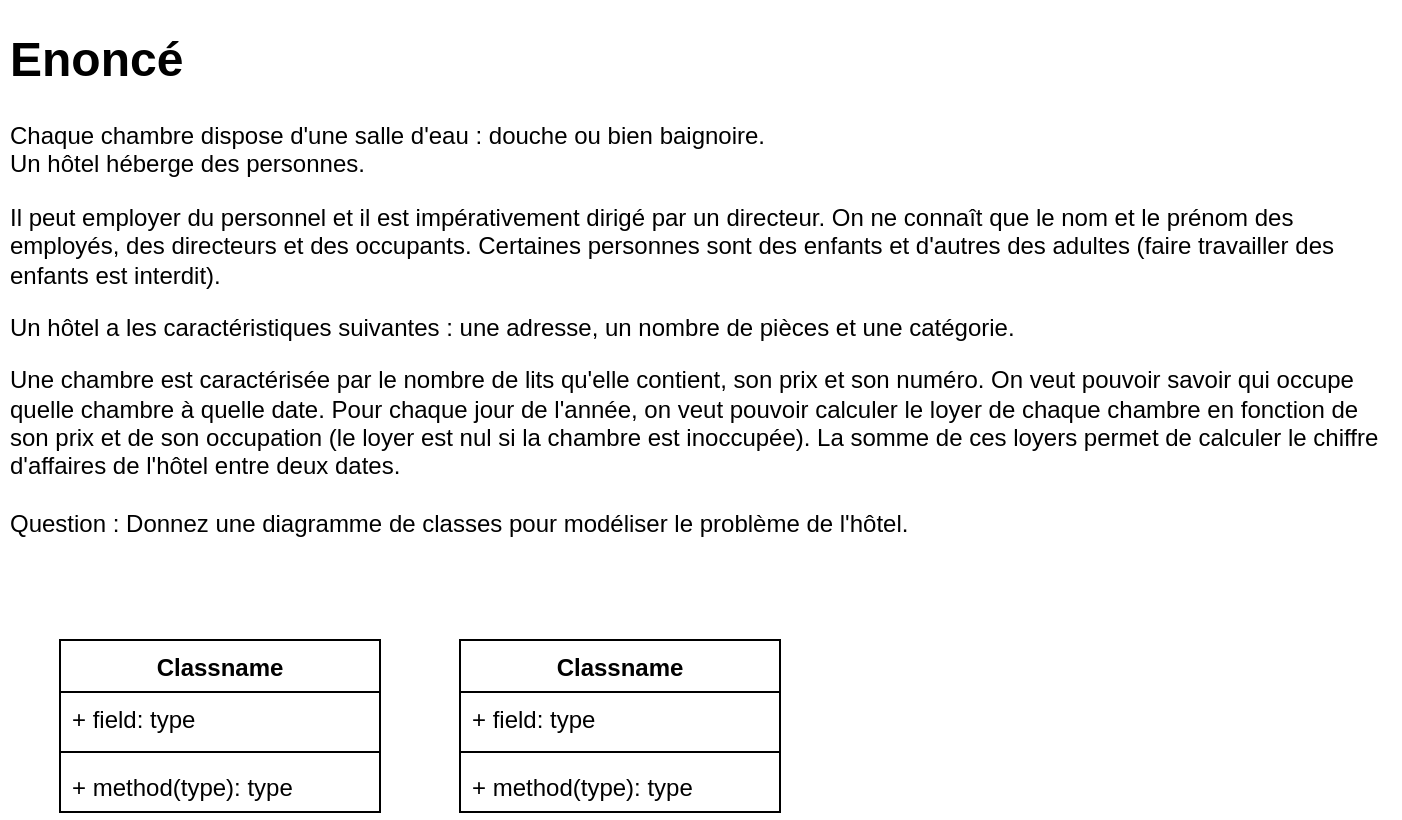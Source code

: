 <mxfile version="13.10.9" type="github">
  <diagram id="Ql9ofCExtieZsZHyatx5" name="Page-1">
    <mxGraphModel dx="1038" dy="575" grid="1" gridSize="10" guides="1" tooltips="1" connect="1" arrows="1" fold="1" page="1" pageScale="1" pageWidth="827" pageHeight="1169" math="0" shadow="0">
      <root>
        <mxCell id="0" />
        <mxCell id="1" parent="0" />
        <mxCell id="IjWa1C3EZQJ_gy-Ar5tk-1" value="&lt;h1&gt;Enoncé&lt;/h1&gt;&lt;p&gt;Chaque chambre dispose d&#39;une salle d&#39;eau : douche ou bien baignoire.&lt;br&gt;Un hôtel héberge des personnes.&lt;/p&gt;&lt;p&gt;Il peut employer du personnel et il est impérativement dirigé par un directeur. On ne connaît que le nom et le prénom des employés, des directeurs et des occupants. Certaines personnes sont des enfants et d&#39;autres des adultes (faire travailler des enfants est interdit).&lt;/p&gt;&lt;p&gt;Un hôtel a les caractéristiques suivantes : une adresse, un nombre de pièces et une catégorie.&lt;/p&gt;&lt;p&gt;Une chambre est caractérisée par le nombre de lits qu&#39;elle contient, son prix et son numéro. On veut pouvoir savoir qui occupe quelle chambre à quelle date. Pour chaque jour de l&#39;année, on veut pouvoir calculer le loyer de chaque chambre en fonction de son prix et de son occupation (le loyer est nul si la chambre est inoccupée). La somme de ces loyers permet de calculer le chiffre d&#39;affaires de l&#39;hôtel entre deux dates.&lt;br&gt;&lt;br&gt;Question : Donnez une diagramme de classes pour modéliser le problème de l&#39;hôtel.&lt;/p&gt;" style="text;html=1;strokeColor=none;fillColor=none;spacing=5;spacingTop=-20;whiteSpace=wrap;overflow=hidden;rounded=0;" vertex="1" parent="1">
          <mxGeometry x="10" y="10" width="700" height="270" as="geometry" />
        </mxCell>
        <mxCell id="IjWa1C3EZQJ_gy-Ar5tk-10" value="Classname" style="swimlane;fontStyle=1;align=center;verticalAlign=top;childLayout=stackLayout;horizontal=1;startSize=26;horizontalStack=0;resizeParent=1;resizeParentMax=0;resizeLast=0;collapsible=1;marginBottom=0;" vertex="1" parent="1">
          <mxGeometry x="40" y="320" width="160" height="86" as="geometry" />
        </mxCell>
        <mxCell id="IjWa1C3EZQJ_gy-Ar5tk-11" value="+ field: type" style="text;strokeColor=none;fillColor=none;align=left;verticalAlign=top;spacingLeft=4;spacingRight=4;overflow=hidden;rotatable=0;points=[[0,0.5],[1,0.5]];portConstraint=eastwest;" vertex="1" parent="IjWa1C3EZQJ_gy-Ar5tk-10">
          <mxGeometry y="26" width="160" height="26" as="geometry" />
        </mxCell>
        <mxCell id="IjWa1C3EZQJ_gy-Ar5tk-12" value="" style="line;strokeWidth=1;fillColor=none;align=left;verticalAlign=middle;spacingTop=-1;spacingLeft=3;spacingRight=3;rotatable=0;labelPosition=right;points=[];portConstraint=eastwest;" vertex="1" parent="IjWa1C3EZQJ_gy-Ar5tk-10">
          <mxGeometry y="52" width="160" height="8" as="geometry" />
        </mxCell>
        <mxCell id="IjWa1C3EZQJ_gy-Ar5tk-13" value="+ method(type): type" style="text;strokeColor=none;fillColor=none;align=left;verticalAlign=top;spacingLeft=4;spacingRight=4;overflow=hidden;rotatable=0;points=[[0,0.5],[1,0.5]];portConstraint=eastwest;" vertex="1" parent="IjWa1C3EZQJ_gy-Ar5tk-10">
          <mxGeometry y="60" width="160" height="26" as="geometry" />
        </mxCell>
        <mxCell id="IjWa1C3EZQJ_gy-Ar5tk-14" value="Classname" style="swimlane;fontStyle=1;align=center;verticalAlign=top;childLayout=stackLayout;horizontal=1;startSize=26;horizontalStack=0;resizeParent=1;resizeParentMax=0;resizeLast=0;collapsible=1;marginBottom=0;" vertex="1" parent="1">
          <mxGeometry x="240" y="320" width="160" height="86" as="geometry" />
        </mxCell>
        <mxCell id="IjWa1C3EZQJ_gy-Ar5tk-15" value="+ field: type" style="text;strokeColor=none;fillColor=none;align=left;verticalAlign=top;spacingLeft=4;spacingRight=4;overflow=hidden;rotatable=0;points=[[0,0.5],[1,0.5]];portConstraint=eastwest;" vertex="1" parent="IjWa1C3EZQJ_gy-Ar5tk-14">
          <mxGeometry y="26" width="160" height="26" as="geometry" />
        </mxCell>
        <mxCell id="IjWa1C3EZQJ_gy-Ar5tk-16" value="" style="line;strokeWidth=1;fillColor=none;align=left;verticalAlign=middle;spacingTop=-1;spacingLeft=3;spacingRight=3;rotatable=0;labelPosition=right;points=[];portConstraint=eastwest;" vertex="1" parent="IjWa1C3EZQJ_gy-Ar5tk-14">
          <mxGeometry y="52" width="160" height="8" as="geometry" />
        </mxCell>
        <mxCell id="IjWa1C3EZQJ_gy-Ar5tk-17" value="+ method(type): type" style="text;strokeColor=none;fillColor=none;align=left;verticalAlign=top;spacingLeft=4;spacingRight=4;overflow=hidden;rotatable=0;points=[[0,0.5],[1,0.5]];portConstraint=eastwest;" vertex="1" parent="IjWa1C3EZQJ_gy-Ar5tk-14">
          <mxGeometry y="60" width="160" height="26" as="geometry" />
        </mxCell>
      </root>
    </mxGraphModel>
  </diagram>
</mxfile>
